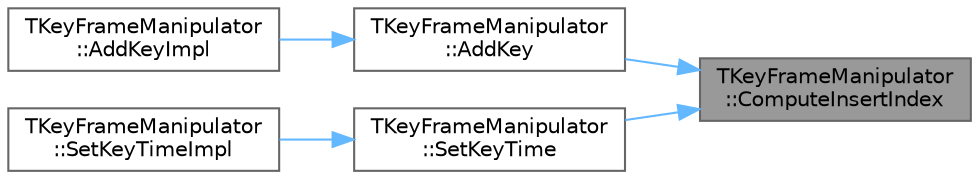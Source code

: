 digraph "TKeyFrameManipulator::ComputeInsertIndex"
{
 // INTERACTIVE_SVG=YES
 // LATEX_PDF_SIZE
  bgcolor="transparent";
  edge [fontname=Helvetica,fontsize=10,labelfontname=Helvetica,labelfontsize=10];
  node [fontname=Helvetica,fontsize=10,shape=box,height=0.2,width=0.4];
  rankdir="RL";
  Node1 [id="Node000001",label="TKeyFrameManipulator\l::ComputeInsertIndex",height=0.2,width=0.4,color="gray40", fillcolor="grey60", style="filled", fontcolor="black",tooltip="Calculate the index at which to insert the given time such that the container remains sorted."];
  Node1 -> Node2 [id="edge1_Node000001_Node000002",dir="back",color="steelblue1",style="solid",tooltip=" "];
  Node2 [id="Node000002",label="TKeyFrameManipulator\l::AddKey",height=0.2,width=0.4,color="grey40", fillcolor="white", style="filled",URL="$de/d3a/classTKeyFrameManipulator.html#a32815d79acfde44d4f5fdcb6af9b9a75",tooltip="Add a new key time to the data structure."];
  Node2 -> Node3 [id="edge2_Node000002_Node000003",dir="back",color="steelblue1",style="solid",tooltip=" "];
  Node3 [id="Node000003",label="TKeyFrameManipulator\l::AddKeyImpl",height=0.2,width=0.4,color="grey40", fillcolor="white", style="filled",URL="$de/d3a/classTKeyFrameManipulator.html#a69d851d160690e2dd158b6c5fbedf398",tooltip="Add a new key time to the data structure."];
  Node1 -> Node4 [id="edge3_Node000001_Node000004",dir="back",color="steelblue1",style="solid",tooltip=" "];
  Node4 [id="Node000004",label="TKeyFrameManipulator\l::SetKeyTime",height=0.2,width=0.4,color="grey40", fillcolor="white", style="filled",URL="$de/d3a/classTKeyFrameManipulator.html#af9c97d827a2d78e8ef9bef56cebe4788",tooltip="Set the time for a key that corresponds to the specified key handle."];
  Node4 -> Node5 [id="edge4_Node000004_Node000005",dir="back",color="steelblue1",style="solid",tooltip=" "];
  Node5 [id="Node000005",label="TKeyFrameManipulator\l::SetKeyTimeImpl",height=0.2,width=0.4,color="grey40", fillcolor="white", style="filled",URL="$de/d3a/classTKeyFrameManipulator.html#a7836df16d991593cb2590a2458921bf2",tooltip="Set the time for a key that corresponds to the specified key handle."];
}
